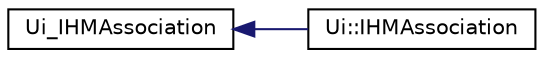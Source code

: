 digraph "Graphical Class Hierarchy"
{
 // LATEX_PDF_SIZE
  edge [fontname="Helvetica",fontsize="10",labelfontname="Helvetica",labelfontsize="10"];
  node [fontname="Helvetica",fontsize="10",shape=record];
  rankdir="LR";
  Node0 [label="Ui_IHMAssociation",height=0.2,width=0.4,color="black", fillcolor="white", style="filled",URL="$class_ui___i_h_m_association.html",tooltip=" "];
  Node0 -> Node1 [dir="back",color="midnightblue",fontsize="10",style="solid",fontname="Helvetica"];
  Node1 [label="Ui::IHMAssociation",height=0.2,width=0.4,color="black", fillcolor="white", style="filled",URL="$class_ui_1_1_i_h_m_association.html",tooltip=" "];
}
